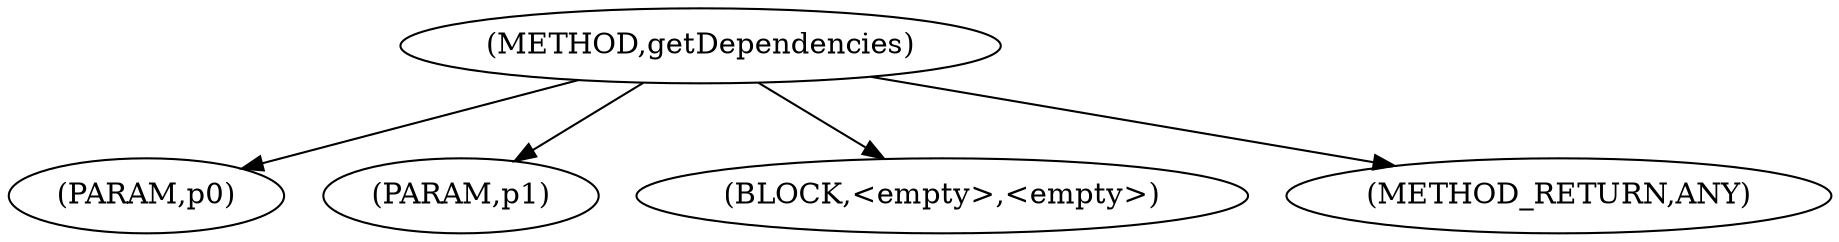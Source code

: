 digraph "getDependencies" {  
"4148" [label = <(METHOD,getDependencies)> ]
"4149" [label = <(PARAM,p0)> ]
"4150" [label = <(PARAM,p1)> ]
"4151" [label = <(BLOCK,&lt;empty&gt;,&lt;empty&gt;)> ]
"4152" [label = <(METHOD_RETURN,ANY)> ]
  "4148" -> "4149" 
  "4148" -> "4150" 
  "4148" -> "4151" 
  "4148" -> "4152" 
}
